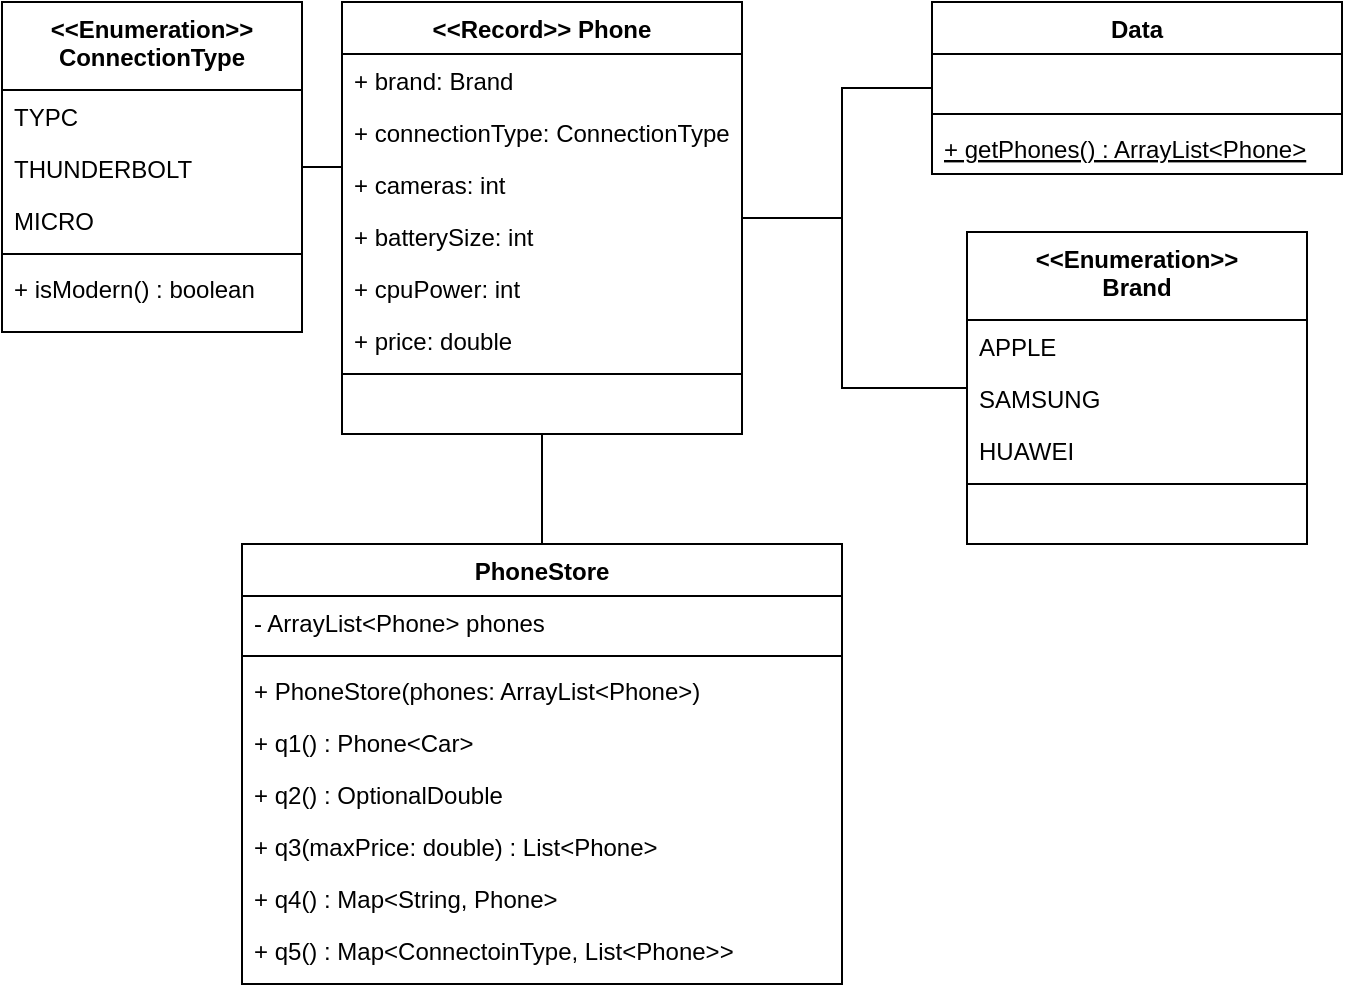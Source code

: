 <mxfile version="20.8.16" type="device"><diagram id="C5RBs43oDa-KdzZeNtuy" name="Page-1"><mxGraphModel dx="1434" dy="1279" grid="1" gridSize="10" guides="1" tooltips="1" connect="1" arrows="1" fold="1" page="0" pageScale="1" pageWidth="827" pageHeight="1169" math="0" shadow="0"><root><mxCell id="WIyWlLk6GJQsqaUBKTNV-0"/><mxCell id="WIyWlLk6GJQsqaUBKTNV-1" parent="WIyWlLk6GJQsqaUBKTNV-0"/><mxCell id="zkfFHV4jXpPFQw0GAbJ--0" value="Data" style="swimlane;fontStyle=1;align=center;verticalAlign=top;childLayout=stackLayout;horizontal=1;startSize=26;horizontalStack=0;resizeParent=1;resizeLast=0;collapsible=1;marginBottom=0;rounded=0;shadow=0;strokeWidth=1;" parent="WIyWlLk6GJQsqaUBKTNV-1" vertex="1"><mxGeometry x="475" y="-175" width="205" height="86" as="geometry"><mxRectangle x="230" y="140" width="160" height="26" as="alternateBounds"/></mxGeometry></mxCell><mxCell id="7oCchpWgVKU4NKslhbuN-12" value="    " style="text;align=left;verticalAlign=top;spacingLeft=4;spacingRight=4;overflow=hidden;rotatable=0;points=[[0,0.5],[1,0.5]];portConstraint=eastwest;" parent="zkfFHV4jXpPFQw0GAbJ--0" vertex="1"><mxGeometry y="26" width="205" height="26" as="geometry"/></mxCell><mxCell id="zkfFHV4jXpPFQw0GAbJ--4" value="" style="line;html=1;strokeWidth=1;align=left;verticalAlign=middle;spacingTop=-1;spacingLeft=3;spacingRight=3;rotatable=0;labelPosition=right;points=[];portConstraint=eastwest;" parent="zkfFHV4jXpPFQw0GAbJ--0" vertex="1"><mxGeometry y="52" width="205" height="8" as="geometry"/></mxCell><mxCell id="ebBvvLFBCe7s5MnYht_s-0" value="+ getPhones() : ArrayList&lt;Phone&gt;" style="text;align=left;verticalAlign=top;spacingLeft=4;spacingRight=4;overflow=hidden;rotatable=0;points=[[0,0.5],[1,0.5]];portConstraint=eastwest;fontStyle=4" parent="zkfFHV4jXpPFQw0GAbJ--0" vertex="1"><mxGeometry y="60" width="205" height="26" as="geometry"/></mxCell><mxCell id="zkfFHV4jXpPFQw0GAbJ--17" value="&lt;&lt;Record&gt;&gt; Phone" style="swimlane;fontStyle=1;align=center;verticalAlign=top;childLayout=stackLayout;horizontal=1;startSize=26;horizontalStack=0;resizeParent=1;resizeLast=0;collapsible=1;marginBottom=0;rounded=0;shadow=0;strokeWidth=1;" parent="WIyWlLk6GJQsqaUBKTNV-1" vertex="1"><mxGeometry x="180" y="-175" width="200" height="216" as="geometry"><mxRectangle x="330" y="-47" width="160" height="26" as="alternateBounds"/></mxGeometry></mxCell><mxCell id="zkfFHV4jXpPFQw0GAbJ--18" value="+ brand: Brand" style="text;align=left;verticalAlign=top;spacingLeft=4;spacingRight=4;overflow=hidden;rotatable=0;points=[[0,0.5],[1,0.5]];portConstraint=eastwest;" parent="zkfFHV4jXpPFQw0GAbJ--17" vertex="1"><mxGeometry y="26" width="200" height="26" as="geometry"/></mxCell><mxCell id="U2ACsNA5MPee-fQZOOvh-0" value="+ connectionType: ConnectionType" style="text;align=left;verticalAlign=top;spacingLeft=4;spacingRight=4;overflow=hidden;rotatable=0;points=[[0,0.5],[1,0.5]];portConstraint=eastwest;" parent="zkfFHV4jXpPFQw0GAbJ--17" vertex="1"><mxGeometry y="52" width="200" height="26" as="geometry"/></mxCell><mxCell id="7oCchpWgVKU4NKslhbuN-9" value="+ cameras: int" style="text;align=left;verticalAlign=top;spacingLeft=4;spacingRight=4;overflow=hidden;rotatable=0;points=[[0,0.5],[1,0.5]];portConstraint=eastwest;" parent="zkfFHV4jXpPFQw0GAbJ--17" vertex="1"><mxGeometry y="78" width="200" height="26" as="geometry"/></mxCell><mxCell id="U2ACsNA5MPee-fQZOOvh-1" value="+ batterySize: int" style="text;align=left;verticalAlign=top;spacingLeft=4;spacingRight=4;overflow=hidden;rotatable=0;points=[[0,0.5],[1,0.5]];portConstraint=eastwest;" parent="zkfFHV4jXpPFQw0GAbJ--17" vertex="1"><mxGeometry y="104" width="200" height="26" as="geometry"/></mxCell><mxCell id="7oCchpWgVKU4NKslhbuN-10" value="+ cpuPower: int" style="text;align=left;verticalAlign=top;spacingLeft=4;spacingRight=4;overflow=hidden;rotatable=0;points=[[0,0.5],[1,0.5]];portConstraint=eastwest;" parent="zkfFHV4jXpPFQw0GAbJ--17" vertex="1"><mxGeometry y="130" width="200" height="26" as="geometry"/></mxCell><mxCell id="U2ACsNA5MPee-fQZOOvh-2" value="+ price: double" style="text;align=left;verticalAlign=top;spacingLeft=4;spacingRight=4;overflow=hidden;rotatable=0;points=[[0,0.5],[1,0.5]];portConstraint=eastwest;" parent="zkfFHV4jXpPFQw0GAbJ--17" vertex="1"><mxGeometry y="156" width="200" height="26" as="geometry"/></mxCell><mxCell id="zkfFHV4jXpPFQw0GAbJ--23" value="" style="line;html=1;strokeWidth=1;align=left;verticalAlign=middle;spacingTop=-1;spacingLeft=3;spacingRight=3;rotatable=0;labelPosition=right;points=[];portConstraint=eastwest;" parent="zkfFHV4jXpPFQw0GAbJ--17" vertex="1"><mxGeometry y="182" width="200" height="8" as="geometry"/></mxCell><mxCell id="7oCchpWgVKU4NKslhbuN-11" value="  " style="text;align=left;verticalAlign=top;spacingLeft=4;spacingRight=4;overflow=hidden;rotatable=0;points=[[0,0.5],[1,0.5]];portConstraint=eastwest;fontStyle=0" parent="zkfFHV4jXpPFQw0GAbJ--17" vertex="1"><mxGeometry y="190" width="200" height="26" as="geometry"/></mxCell><mxCell id="U2ACsNA5MPee-fQZOOvh-10" value="" style="edgeStyle=orthogonalEdgeStyle;rounded=0;orthogonalLoop=1;jettySize=auto;html=1;endArrow=none;endFill=0;" parent="WIyWlLk6GJQsqaUBKTNV-1" source="ebBvvLFBCe7s5MnYht_s-6" target="zkfFHV4jXpPFQw0GAbJ--17" edge="1"><mxGeometry relative="1" as="geometry"><Array as="points"><mxPoint x="430" y="18"/><mxPoint x="430" y="-67"/></Array></mxGeometry></mxCell><mxCell id="ebBvvLFBCe7s5MnYht_s-6" value="&lt;&lt;Enumeration&gt;&gt;&#10;Brand" style="swimlane;fontStyle=1;align=center;verticalAlign=top;childLayout=stackLayout;horizontal=1;startSize=44;horizontalStack=0;resizeParent=1;resizeLast=0;collapsible=1;marginBottom=0;rounded=0;shadow=0;strokeWidth=1;" parent="WIyWlLk6GJQsqaUBKTNV-1" vertex="1"><mxGeometry x="492.5" y="-60" width="170" height="156" as="geometry"><mxRectangle x="550" y="140" width="160" height="26" as="alternateBounds"/></mxGeometry></mxCell><mxCell id="U2ACsNA5MPee-fQZOOvh-3" value="APPLE" style="text;align=left;verticalAlign=top;spacingLeft=4;spacingRight=4;overflow=hidden;rotatable=0;points=[[0,0.5],[1,0.5]];portConstraint=eastwest;" parent="ebBvvLFBCe7s5MnYht_s-6" vertex="1"><mxGeometry y="44" width="170" height="26" as="geometry"/></mxCell><mxCell id="U2ACsNA5MPee-fQZOOvh-4" value="SAMSUNG" style="text;align=left;verticalAlign=top;spacingLeft=4;spacingRight=4;overflow=hidden;rotatable=0;points=[[0,0.5],[1,0.5]];portConstraint=eastwest;" parent="ebBvvLFBCe7s5MnYht_s-6" vertex="1"><mxGeometry y="70" width="170" height="26" as="geometry"/></mxCell><mxCell id="ebBvvLFBCe7s5MnYht_s-7" value="HUAWEI" style="text;align=left;verticalAlign=top;spacingLeft=4;spacingRight=4;overflow=hidden;rotatable=0;points=[[0,0.5],[1,0.5]];portConstraint=eastwest;" parent="ebBvvLFBCe7s5MnYht_s-6" vertex="1"><mxGeometry y="96" width="170" height="26" as="geometry"/></mxCell><mxCell id="ebBvvLFBCe7s5MnYht_s-10" value="" style="line;html=1;strokeWidth=1;align=left;verticalAlign=middle;spacingTop=-1;spacingLeft=3;spacingRight=3;rotatable=0;labelPosition=right;points=[];portConstraint=eastwest;" parent="ebBvvLFBCe7s5MnYht_s-6" vertex="1"><mxGeometry y="122" width="170" height="8" as="geometry"/></mxCell><mxCell id="7oCchpWgVKU4NKslhbuN-7" value=" " style="text;align=left;verticalAlign=top;spacingLeft=4;spacingRight=4;overflow=hidden;rotatable=0;points=[[0,0.5],[1,0.5]];portConstraint=eastwest;fontStyle=0" parent="ebBvvLFBCe7s5MnYht_s-6" vertex="1"><mxGeometry y="130" width="170" height="26" as="geometry"/></mxCell><mxCell id="U2ACsNA5MPee-fQZOOvh-6" value="PhoneStore" style="swimlane;fontStyle=1;align=center;verticalAlign=top;childLayout=stackLayout;horizontal=1;startSize=26;horizontalStack=0;resizeParent=1;resizeLast=0;collapsible=1;marginBottom=0;rounded=0;shadow=0;strokeWidth=1;" parent="WIyWlLk6GJQsqaUBKTNV-1" vertex="1"><mxGeometry x="130" y="96" width="300" height="220" as="geometry"><mxRectangle x="230" y="140" width="160" height="26" as="alternateBounds"/></mxGeometry></mxCell><mxCell id="U2ACsNA5MPee-fQZOOvh-13" value="- ArrayList&lt;Phone&gt; phones" style="text;align=left;verticalAlign=top;spacingLeft=4;spacingRight=4;overflow=hidden;rotatable=0;points=[[0,0.5],[1,0.5]];portConstraint=eastwest;fontStyle=0" parent="U2ACsNA5MPee-fQZOOvh-6" vertex="1"><mxGeometry y="26" width="300" height="26" as="geometry"/></mxCell><mxCell id="U2ACsNA5MPee-fQZOOvh-7" value="" style="line;html=1;strokeWidth=1;align=left;verticalAlign=middle;spacingTop=-1;spacingLeft=3;spacingRight=3;rotatable=0;labelPosition=right;points=[];portConstraint=eastwest;" parent="U2ACsNA5MPee-fQZOOvh-6" vertex="1"><mxGeometry y="52" width="300" height="8" as="geometry"/></mxCell><mxCell id="U2ACsNA5MPee-fQZOOvh-8" value="+ PhoneStore(phones: ArrayList&lt;Phone&gt;)" style="text;align=left;verticalAlign=top;spacingLeft=4;spacingRight=4;overflow=hidden;rotatable=0;points=[[0,0.5],[1,0.5]];portConstraint=eastwest;fontStyle=0" parent="U2ACsNA5MPee-fQZOOvh-6" vertex="1"><mxGeometry y="60" width="300" height="26" as="geometry"/></mxCell><mxCell id="U2ACsNA5MPee-fQZOOvh-14" value="+ q1() : Phone&lt;Car&gt; " style="text;align=left;verticalAlign=top;spacingLeft=4;spacingRight=4;overflow=hidden;rotatable=0;points=[[0,0.5],[1,0.5]];portConstraint=eastwest;fontStyle=0" parent="U2ACsNA5MPee-fQZOOvh-6" vertex="1"><mxGeometry y="86" width="300" height="26" as="geometry"/></mxCell><mxCell id="7oCchpWgVKU4NKslhbuN-14" value="+ q2() : OptionalDouble " style="text;align=left;verticalAlign=top;spacingLeft=4;spacingRight=4;overflow=hidden;rotatable=0;points=[[0,0.5],[1,0.5]];portConstraint=eastwest;fontStyle=0" parent="U2ACsNA5MPee-fQZOOvh-6" vertex="1"><mxGeometry y="112" width="300" height="26" as="geometry"/></mxCell><mxCell id="7oCchpWgVKU4NKslhbuN-16" value="+ q3(maxPrice: double) : List&lt;Phone&gt; " style="text;align=left;verticalAlign=top;spacingLeft=4;spacingRight=4;overflow=hidden;rotatable=0;points=[[0,0.5],[1,0.5]];portConstraint=eastwest;fontStyle=0" parent="U2ACsNA5MPee-fQZOOvh-6" vertex="1"><mxGeometry y="138" width="300" height="26" as="geometry"/></mxCell><mxCell id="7oCchpWgVKU4NKslhbuN-15" value="+ q4() : Map&lt;String, Phone&gt; " style="text;align=left;verticalAlign=top;spacingLeft=4;spacingRight=4;overflow=hidden;rotatable=0;points=[[0,0.5],[1,0.5]];portConstraint=eastwest;fontStyle=0" parent="U2ACsNA5MPee-fQZOOvh-6" vertex="1"><mxGeometry y="164" width="300" height="26" as="geometry"/></mxCell><mxCell id="7oCchpWgVKU4NKslhbuN-13" value="+ q5() : Map&lt;ConnectoinType, List&lt;Phone&gt;&gt; " style="text;align=left;verticalAlign=top;spacingLeft=4;spacingRight=4;overflow=hidden;rotatable=0;points=[[0,0.5],[1,0.5]];portConstraint=eastwest;fontStyle=0" parent="U2ACsNA5MPee-fQZOOvh-6" vertex="1"><mxGeometry y="190" width="300" height="26" as="geometry"/></mxCell><mxCell id="U2ACsNA5MPee-fQZOOvh-11" value="" style="edgeStyle=orthogonalEdgeStyle;rounded=0;orthogonalLoop=1;jettySize=auto;html=1;endArrow=none;endFill=0;" parent="WIyWlLk6GJQsqaUBKTNV-1" source="zkfFHV4jXpPFQw0GAbJ--17" target="zkfFHV4jXpPFQw0GAbJ--0" edge="1"><mxGeometry relative="1" as="geometry"><mxPoint x="580" y="15" as="sourcePoint"/><mxPoint x="620" y="30" as="targetPoint"/><Array as="points"><mxPoint x="430" y="-67"/><mxPoint x="430" y="-132"/></Array></mxGeometry></mxCell><mxCell id="U2ACsNA5MPee-fQZOOvh-12" value="" style="edgeStyle=orthogonalEdgeStyle;rounded=0;orthogonalLoop=1;jettySize=auto;html=1;endArrow=none;endFill=0;" parent="WIyWlLk6GJQsqaUBKTNV-1" source="U2ACsNA5MPee-fQZOOvh-6" target="zkfFHV4jXpPFQw0GAbJ--17" edge="1"><mxGeometry relative="1" as="geometry"><mxPoint x="520" y="80" as="sourcePoint"/><mxPoint x="500" y="70" as="targetPoint"/><Array as="points"><mxPoint x="280" y="80"/><mxPoint x="280" y="80"/></Array></mxGeometry></mxCell><mxCell id="7oCchpWgVKU4NKslhbuN-0" value="&lt;&lt;Enumeration&gt;&gt; &#10;ConnectionType" style="swimlane;fontStyle=1;align=center;verticalAlign=top;childLayout=stackLayout;horizontal=1;startSize=44;horizontalStack=0;resizeParent=1;resizeLast=0;collapsible=1;marginBottom=0;rounded=0;shadow=0;strokeWidth=1;" parent="WIyWlLk6GJQsqaUBKTNV-1" vertex="1"><mxGeometry x="10" y="-175" width="150" height="165" as="geometry"><mxRectangle x="550" y="140" width="160" height="26" as="alternateBounds"/></mxGeometry></mxCell><mxCell id="7oCchpWgVKU4NKslhbuN-1" value="TYPC" style="text;align=left;verticalAlign=top;spacingLeft=4;spacingRight=4;overflow=hidden;rotatable=0;points=[[0,0.5],[1,0.5]];portConstraint=eastwest;" parent="7oCchpWgVKU4NKslhbuN-0" vertex="1"><mxGeometry y="44" width="150" height="26" as="geometry"/></mxCell><mxCell id="7oCchpWgVKU4NKslhbuN-2" value="THUNDERBOLT" style="text;align=left;verticalAlign=top;spacingLeft=4;spacingRight=4;overflow=hidden;rotatable=0;points=[[0,0.5],[1,0.5]];portConstraint=eastwest;" parent="7oCchpWgVKU4NKslhbuN-0" vertex="1"><mxGeometry y="70" width="150" height="26" as="geometry"/></mxCell><mxCell id="7oCchpWgVKU4NKslhbuN-3" value="MICRO" style="text;align=left;verticalAlign=top;spacingLeft=4;spacingRight=4;overflow=hidden;rotatable=0;points=[[0,0.5],[1,0.5]];portConstraint=eastwest;" parent="7oCchpWgVKU4NKslhbuN-0" vertex="1"><mxGeometry y="96" width="150" height="26" as="geometry"/></mxCell><mxCell id="7oCchpWgVKU4NKslhbuN-4" value="" style="line;html=1;strokeWidth=1;align=left;verticalAlign=middle;spacingTop=-1;spacingLeft=3;spacingRight=3;rotatable=0;labelPosition=right;points=[];portConstraint=eastwest;" parent="7oCchpWgVKU4NKslhbuN-0" vertex="1"><mxGeometry y="122" width="150" height="8" as="geometry"/></mxCell><mxCell id="7oCchpWgVKU4NKslhbuN-6" value="+ isModern() : boolean" style="text;align=left;verticalAlign=top;spacingLeft=4;spacingRight=4;overflow=hidden;rotatable=0;points=[[0,0.5],[1,0.5]];portConstraint=eastwest;fontStyle=0" parent="7oCchpWgVKU4NKslhbuN-0" vertex="1"><mxGeometry y="130" width="150" height="26" as="geometry"/></mxCell><mxCell id="7oCchpWgVKU4NKslhbuN-8" value="" style="edgeStyle=orthogonalEdgeStyle;rounded=0;orthogonalLoop=1;jettySize=auto;html=1;endArrow=none;endFill=0;" parent="WIyWlLk6GJQsqaUBKTNV-1" source="7oCchpWgVKU4NKslhbuN-0" target="zkfFHV4jXpPFQw0GAbJ--17" edge="1"><mxGeometry relative="1" as="geometry"><mxPoint x="150" y="-66" as="sourcePoint"/><mxPoint x="210" y="-85" as="targetPoint"/><Array as="points"><mxPoint x="240" y="-80"/><mxPoint x="240" y="-80"/></Array></mxGeometry></mxCell></root></mxGraphModel></diagram></mxfile>